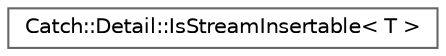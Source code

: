 digraph "Graphical Class Hierarchy"
{
 // LATEX_PDF_SIZE
  bgcolor="transparent";
  edge [fontname=Helvetica,fontsize=10,labelfontname=Helvetica,labelfontsize=10];
  node [fontname=Helvetica,fontsize=10,shape=box,height=0.2,width=0.4];
  rankdir="LR";
  Node0 [label="Catch::Detail::IsStreamInsertable\< T \>",height=0.2,width=0.4,color="grey40", fillcolor="white", style="filled",URL="$class_catch_1_1_detail_1_1_is_stream_insertable.html",tooltip=" "];
}
